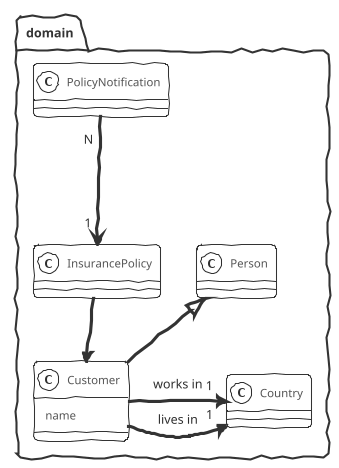 @startuml
!theme sketchy-outline

package domain {
    class Person {
    }
    class Customer extends Person {
      name
    }
    
    Customer -> "1" Country : lives in
    Customer -> "1" Country : works in
    PolicyNotification "N" ---> "1" InsurancePolicy
    InsurancePolicy --> Customer
}
@enduml
